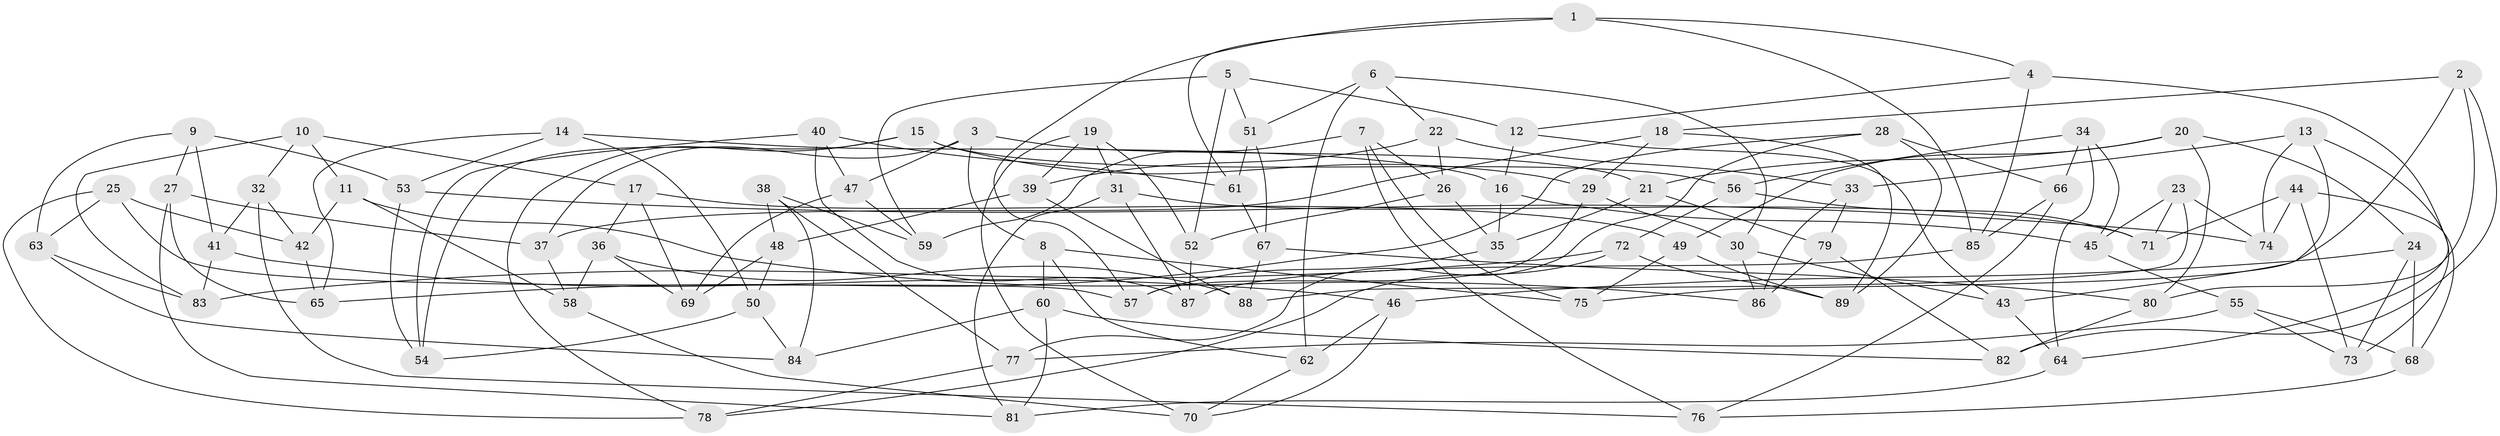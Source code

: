 // Generated by graph-tools (version 1.1) at 2025/16/03/09/25 04:16:17]
// undirected, 89 vertices, 178 edges
graph export_dot {
graph [start="1"]
  node [color=gray90,style=filled];
  1;
  2;
  3;
  4;
  5;
  6;
  7;
  8;
  9;
  10;
  11;
  12;
  13;
  14;
  15;
  16;
  17;
  18;
  19;
  20;
  21;
  22;
  23;
  24;
  25;
  26;
  27;
  28;
  29;
  30;
  31;
  32;
  33;
  34;
  35;
  36;
  37;
  38;
  39;
  40;
  41;
  42;
  43;
  44;
  45;
  46;
  47;
  48;
  49;
  50;
  51;
  52;
  53;
  54;
  55;
  56;
  57;
  58;
  59;
  60;
  61;
  62;
  63;
  64;
  65;
  66;
  67;
  68;
  69;
  70;
  71;
  72;
  73;
  74;
  75;
  76;
  77;
  78;
  79;
  80;
  81;
  82;
  83;
  84;
  85;
  86;
  87;
  88;
  89;
  1 -- 57;
  1 -- 85;
  1 -- 4;
  1 -- 61;
  2 -- 18;
  2 -- 80;
  2 -- 75;
  2 -- 82;
  3 -- 21;
  3 -- 47;
  3 -- 8;
  3 -- 37;
  4 -- 12;
  4 -- 64;
  4 -- 85;
  5 -- 59;
  5 -- 52;
  5 -- 51;
  5 -- 12;
  6 -- 62;
  6 -- 30;
  6 -- 51;
  6 -- 22;
  7 -- 26;
  7 -- 76;
  7 -- 59;
  7 -- 75;
  8 -- 75;
  8 -- 62;
  8 -- 60;
  9 -- 63;
  9 -- 27;
  9 -- 41;
  9 -- 53;
  10 -- 17;
  10 -- 11;
  10 -- 83;
  10 -- 32;
  11 -- 58;
  11 -- 42;
  11 -- 86;
  12 -- 43;
  12 -- 16;
  13 -- 74;
  13 -- 43;
  13 -- 33;
  13 -- 73;
  14 -- 53;
  14 -- 16;
  14 -- 50;
  14 -- 65;
  15 -- 54;
  15 -- 29;
  15 -- 78;
  15 -- 56;
  16 -- 45;
  16 -- 35;
  17 -- 49;
  17 -- 69;
  17 -- 36;
  18 -- 89;
  18 -- 29;
  18 -- 37;
  19 -- 31;
  19 -- 52;
  19 -- 70;
  19 -- 39;
  20 -- 21;
  20 -- 80;
  20 -- 24;
  20 -- 49;
  21 -- 79;
  21 -- 35;
  22 -- 33;
  22 -- 26;
  22 -- 39;
  23 -- 74;
  23 -- 88;
  23 -- 71;
  23 -- 45;
  24 -- 68;
  24 -- 73;
  24 -- 46;
  25 -- 63;
  25 -- 42;
  25 -- 78;
  25 -- 57;
  26 -- 35;
  26 -- 52;
  27 -- 37;
  27 -- 65;
  27 -- 81;
  28 -- 66;
  28 -- 89;
  28 -- 77;
  28 -- 65;
  29 -- 57;
  29 -- 30;
  30 -- 86;
  30 -- 43;
  31 -- 71;
  31 -- 87;
  31 -- 81;
  32 -- 41;
  32 -- 76;
  32 -- 42;
  33 -- 86;
  33 -- 79;
  34 -- 45;
  34 -- 56;
  34 -- 64;
  34 -- 66;
  35 -- 57;
  36 -- 69;
  36 -- 58;
  36 -- 88;
  37 -- 58;
  38 -- 59;
  38 -- 84;
  38 -- 77;
  38 -- 48;
  39 -- 88;
  39 -- 48;
  40 -- 54;
  40 -- 61;
  40 -- 47;
  40 -- 87;
  41 -- 46;
  41 -- 83;
  42 -- 65;
  43 -- 64;
  44 -- 74;
  44 -- 71;
  44 -- 68;
  44 -- 73;
  45 -- 55;
  46 -- 70;
  46 -- 62;
  47 -- 69;
  47 -- 59;
  48 -- 50;
  48 -- 69;
  49 -- 75;
  49 -- 89;
  50 -- 84;
  50 -- 54;
  51 -- 67;
  51 -- 61;
  52 -- 87;
  53 -- 54;
  53 -- 74;
  55 -- 68;
  55 -- 77;
  55 -- 73;
  56 -- 72;
  56 -- 71;
  58 -- 70;
  60 -- 82;
  60 -- 84;
  60 -- 81;
  61 -- 67;
  62 -- 70;
  63 -- 83;
  63 -- 84;
  64 -- 81;
  66 -- 85;
  66 -- 76;
  67 -- 88;
  67 -- 80;
  68 -- 76;
  72 -- 89;
  72 -- 83;
  72 -- 78;
  77 -- 78;
  79 -- 82;
  79 -- 86;
  80 -- 82;
  85 -- 87;
}
